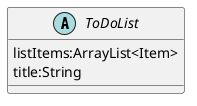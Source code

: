 @startuml
'https://plantuml.com/class-diagram

abstract class ToDoList{
    listItems:ArrayList<Item>
    title:String
}

@enduml